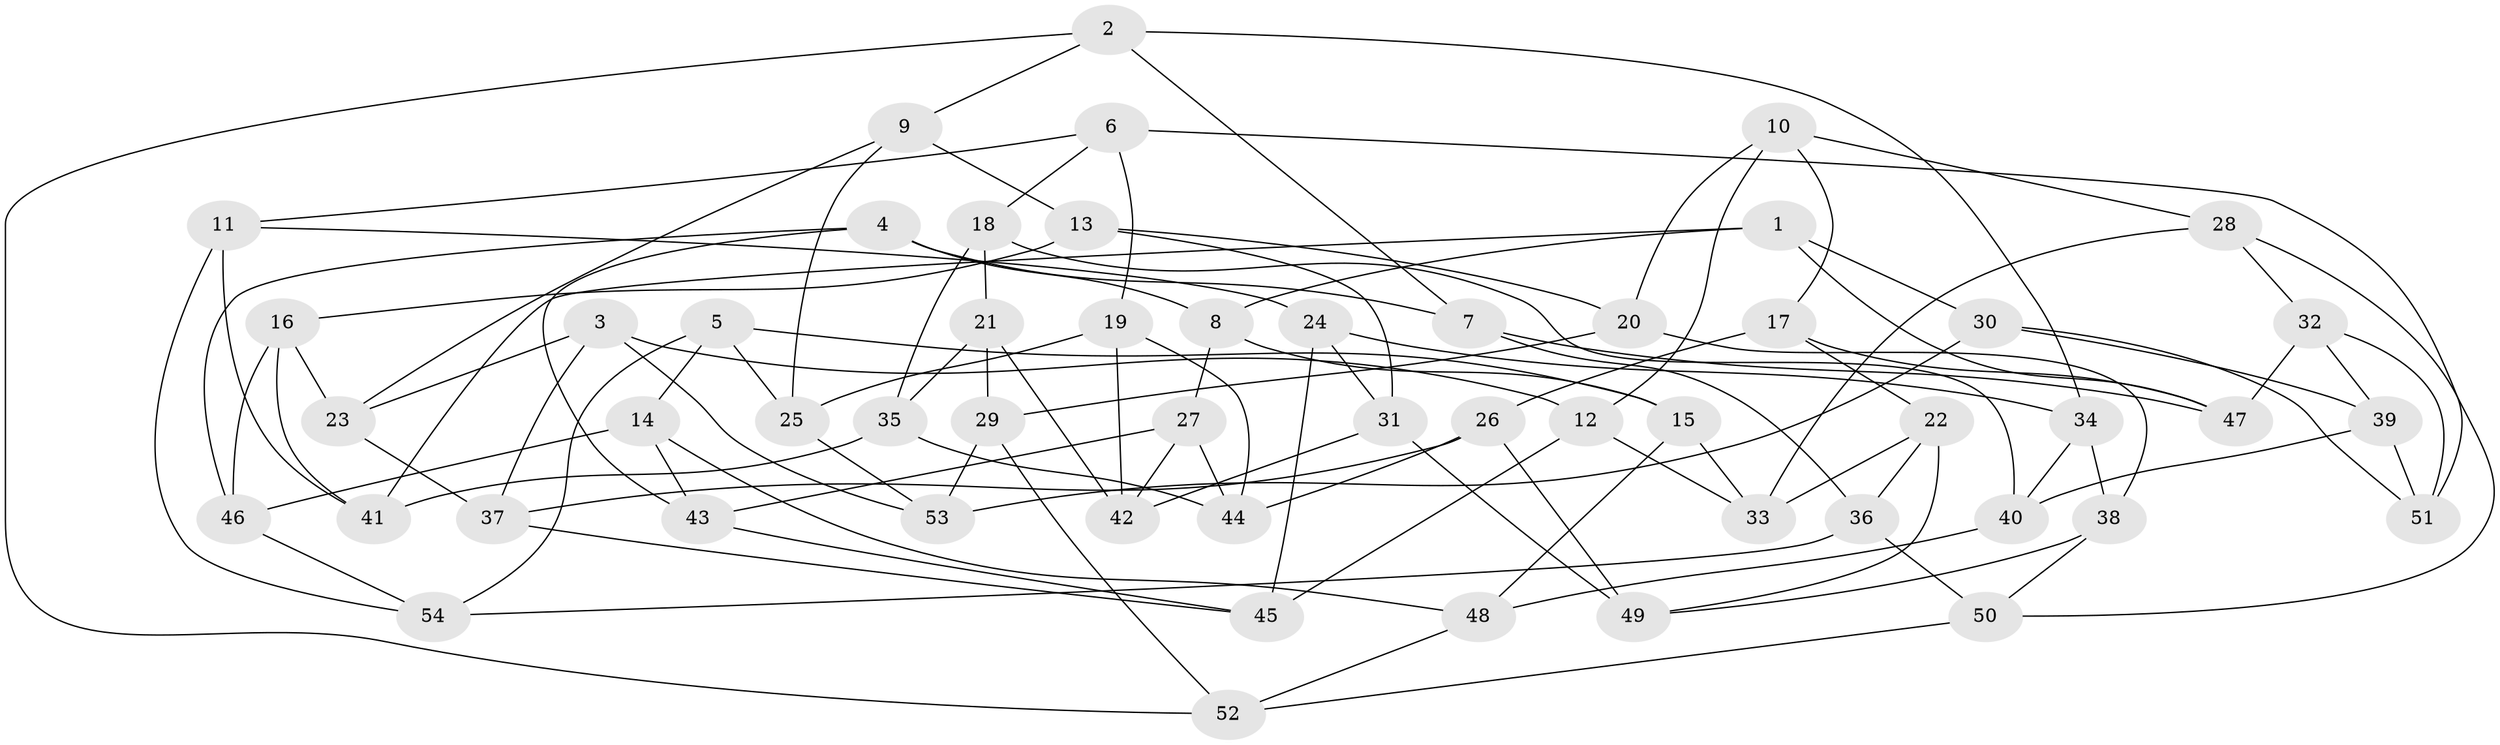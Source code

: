 // coarse degree distribution, {4: 0.17647058823529413, 7: 0.17647058823529413, 5: 0.11764705882352941, 6: 0.29411764705882354, 8: 0.17647058823529413, 3: 0.058823529411764705}
// Generated by graph-tools (version 1.1) at 2025/38/03/04/25 23:38:18]
// undirected, 54 vertices, 108 edges
graph export_dot {
  node [color=gray90,style=filled];
  1;
  2;
  3;
  4;
  5;
  6;
  7;
  8;
  9;
  10;
  11;
  12;
  13;
  14;
  15;
  16;
  17;
  18;
  19;
  20;
  21;
  22;
  23;
  24;
  25;
  26;
  27;
  28;
  29;
  30;
  31;
  32;
  33;
  34;
  35;
  36;
  37;
  38;
  39;
  40;
  41;
  42;
  43;
  44;
  45;
  46;
  47;
  48;
  49;
  50;
  51;
  52;
  53;
  54;
  1 -- 41;
  1 -- 8;
  1 -- 30;
  1 -- 47;
  2 -- 52;
  2 -- 7;
  2 -- 9;
  2 -- 34;
  3 -- 37;
  3 -- 53;
  3 -- 23;
  3 -- 12;
  4 -- 46;
  4 -- 7;
  4 -- 8;
  4 -- 43;
  5 -- 54;
  5 -- 15;
  5 -- 14;
  5 -- 25;
  6 -- 51;
  6 -- 18;
  6 -- 19;
  6 -- 11;
  7 -- 36;
  7 -- 47;
  8 -- 27;
  8 -- 15;
  9 -- 13;
  9 -- 23;
  9 -- 25;
  10 -- 28;
  10 -- 17;
  10 -- 12;
  10 -- 20;
  11 -- 24;
  11 -- 41;
  11 -- 54;
  12 -- 45;
  12 -- 33;
  13 -- 20;
  13 -- 31;
  13 -- 16;
  14 -- 46;
  14 -- 48;
  14 -- 43;
  15 -- 33;
  15 -- 48;
  16 -- 41;
  16 -- 46;
  16 -- 23;
  17 -- 22;
  17 -- 47;
  17 -- 26;
  18 -- 40;
  18 -- 35;
  18 -- 21;
  19 -- 25;
  19 -- 44;
  19 -- 42;
  20 -- 29;
  20 -- 38;
  21 -- 35;
  21 -- 29;
  21 -- 42;
  22 -- 49;
  22 -- 36;
  22 -- 33;
  23 -- 37;
  24 -- 45;
  24 -- 31;
  24 -- 34;
  25 -- 53;
  26 -- 49;
  26 -- 44;
  26 -- 37;
  27 -- 43;
  27 -- 44;
  27 -- 42;
  28 -- 33;
  28 -- 50;
  28 -- 32;
  29 -- 53;
  29 -- 52;
  30 -- 53;
  30 -- 39;
  30 -- 51;
  31 -- 49;
  31 -- 42;
  32 -- 47;
  32 -- 39;
  32 -- 51;
  34 -- 38;
  34 -- 40;
  35 -- 44;
  35 -- 41;
  36 -- 50;
  36 -- 54;
  37 -- 45;
  38 -- 50;
  38 -- 49;
  39 -- 51;
  39 -- 40;
  40 -- 48;
  43 -- 45;
  46 -- 54;
  48 -- 52;
  50 -- 52;
}
